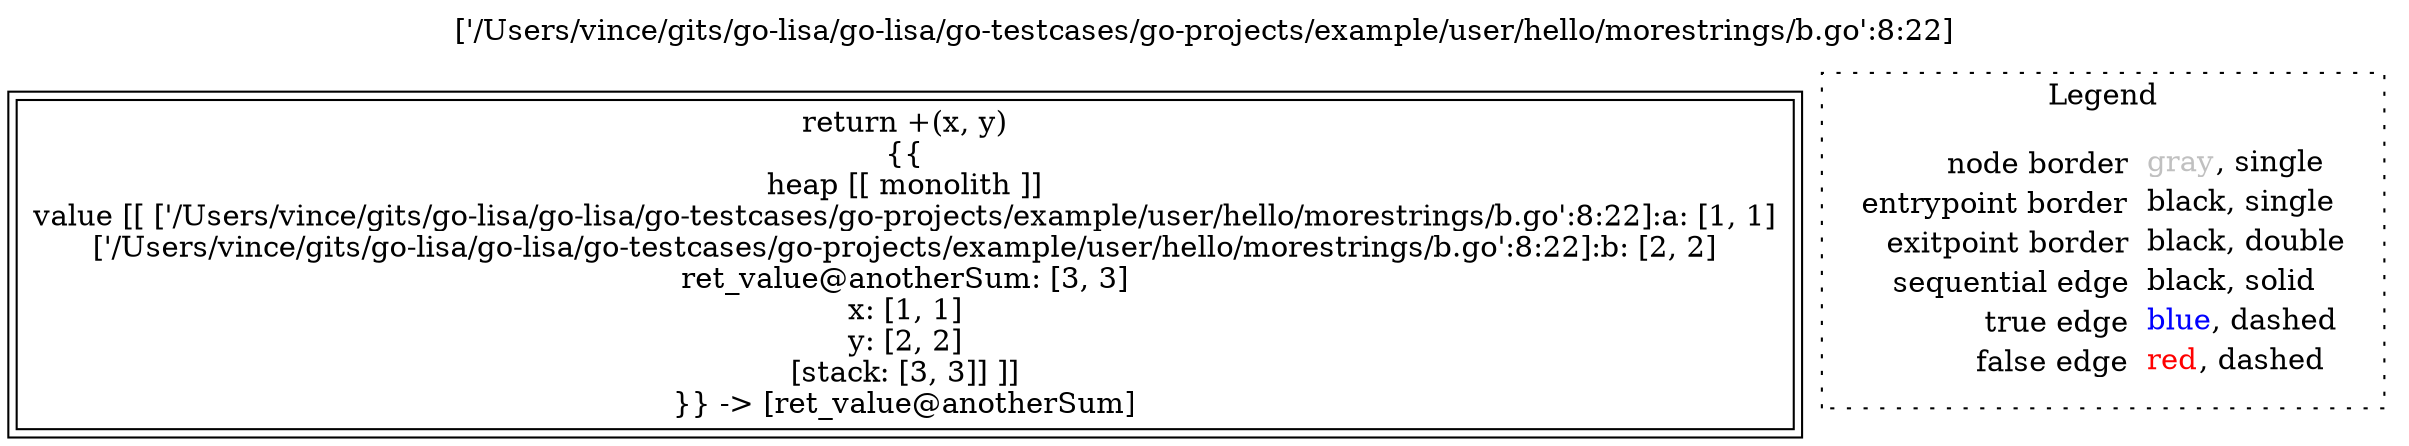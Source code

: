 digraph {
	labelloc="t";
	label="['/Users/vince/gits/go-lisa/go-lisa/go-testcases/go-projects/example/user/hello/morestrings/b.go':8:22]";
	"node0" [shape="rect",color="black",peripheries="2",label=<return +(x, y)<BR/>{{<BR/>heap [[ monolith ]]<BR/>value [[ ['/Users/vince/gits/go-lisa/go-lisa/go-testcases/go-projects/example/user/hello/morestrings/b.go':8:22]:a: [1, 1]<BR/>['/Users/vince/gits/go-lisa/go-lisa/go-testcases/go-projects/example/user/hello/morestrings/b.go':8:22]:b: [2, 2]<BR/>ret_value@anotherSum: [3, 3]<BR/>x: [1, 1]<BR/>y: [2, 2]<BR/>[stack: [3, 3]] ]]<BR/>}} -&gt; [ret_value@anotherSum]>];
subgraph cluster_legend {
	label="Legend";
	style=dotted;
	node [shape=plaintext];
	"legend" [label=<<table border="0" cellpadding="2" cellspacing="0" cellborder="0"><tr><td align="right">node border&nbsp;</td><td align="left"><font color="gray">gray</font>, single</td></tr><tr><td align="right">entrypoint border&nbsp;</td><td align="left"><font color="black">black</font>, single</td></tr><tr><td align="right">exitpoint border&nbsp;</td><td align="left"><font color="black">black</font>, double</td></tr><tr><td align="right">sequential edge&nbsp;</td><td align="left"><font color="black">black</font>, solid</td></tr><tr><td align="right">true edge&nbsp;</td><td align="left"><font color="blue">blue</font>, dashed</td></tr><tr><td align="right">false edge&nbsp;</td><td align="left"><font color="red">red</font>, dashed</td></tr></table>>];
}

}
